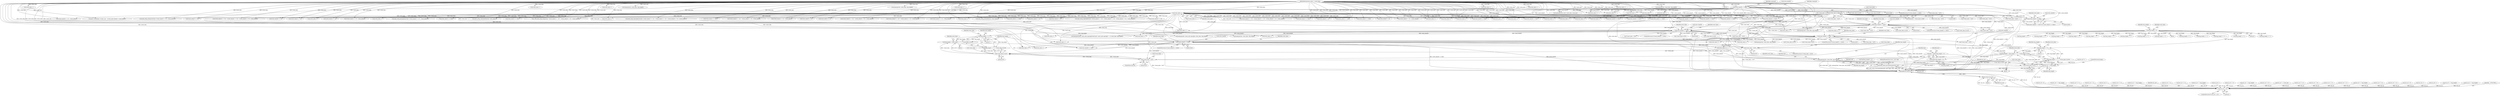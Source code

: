 digraph "0_wildmidi_660b513d99bced8783a4a5984ac2f742c74ebbdd_4@API" {
"1000764" [label="(Call,text = malloc(tmp_length + 1))"];
"1000766" [label="(Call,malloc(tmp_length + 1))"];
"1000750" [label="(Call,tmp_length = (tmp_length << 7) + (*event_data & 0x7f))"];
"1000753" [label="(Call,tmp_length << 7)"];
"1000353" [label="(Call,tmp_length = 0)"];
"1000732" [label="(Call,tmp_length = (tmp_length << 7) + (*event_data & 0x7f))"];
"1000735" [label="(Call,tmp_length << 7)"];
"1000738" [label="(Call,*event_data & 0x7f)"];
"1000714" [label="(Call,event_data[0] == 0x04)"];
"1000187" [label="(Call,event_data++)"];
"1000171" [label="(Call,event_data[0] >= 0x80)"];
"1000143" [label="(MethodParameterIn,uint8_t * event_data)"];
"1000179" [label="(Call,*event_data & 0xf0)"];
"1000641" [label="(Call,event_data[0] == 0x03)"];
"1000458" [label="(Call,event_data[0] == 0x02)"];
"1000385" [label="(Call,event_data[0] == 0x01)"];
"1000358" [label="(Call,event_data[0] == 0x00)"];
"1000746" [label="(Call,*event_data > 0x7f)"];
"1000725" [label="(Call,*event_data > 0x7f)"];
"1000756" [label="(Call,*event_data & 0x7f)"];
"1000770" [label="(Call,memcpy(text, event_data, tmp_length))"];
"1000779" [label="(Call,midi_setup_instrumentname(mdi, text))"];
"1000782" [label="(Call,ret_cnt += tmp_length)"];
"1001539" [label="(Call,ret_cnt == 0)"];
"1001548" [label="(Return,return ret_cnt;)"];
"1000147" [label="(Call,ret_cnt = 0)"];
"1000312" [label="(Call,event_data++)"];
"1001186" [label="(Call,(event_data[4] << 8) + event_data[5])"];
"1000739" [label="(Call,*event_data)"];
"1000755" [label="(Literal,7)"];
"1000142" [label="(MethodParameterIn,struct _mdi *mdi)"];
"1000808" [label="(Call,tmp_length << 7)"];
"1000465" [label="(Identifier,event_data)"];
"1000784" [label="(Identifier,tmp_length)"];
"1001181" [label="(Call,event_data[3] << 16)"];
"1000733" [label="(Identifier,tmp_length)"];
"1000145" [label="(Block,)"];
"1000358" [label="(Call,event_data[0] == 0x00)"];
"1001138" [label="(Call,mdi->events[mdi->events_size - 1].event_data.channel = event_data[2])"];
"1001292" [label="(Call,*event_data > 0x7f)"];
"1000718" [label="(Literal,0x04)"];
"1000369" [label="(Call,midi_setup_sequenceno(mdi, ((event_data[2] << 8) + event_data[3])))"];
"1000888" [label="(Call,event_data++)"];
"1000354" [label="(Identifier,tmp_length)"];
"1000798" [label="(Call,*event_data > 0x7f)"];
"1000648" [label="(Identifier,event_data)"];
"1001001" [label="(Call,ret_cnt += tmp_length)"];
"1001175" [label="(Call,event_data[2] << 24)"];
"1000972" [label="(Call,tmp_length << 7)"];
"1000417" [label="(Call,*event_data > 0x7f)"];
"1000715" [label="(Call,event_data[0])"];
"1000409" [label="(Call,*event_data & 0x7f)"];
"1001117" [label="(Call,(event_data[3] << 24) + (event_data[4] << 16) + (event_data[5] << 8) + event_data[6])"];
"1001233" [label="(Call,*event_data > 0x7f)"];
"1000754" [label="(Identifier,tmp_length)"];
"1001538" [label="(ControlStructure,if (ret_cnt == 0))"];
"1001155" [label="(Call,ret_cnt += 7)"];
"1000767" [label="(Call,tmp_length + 1)"];
"1000464" [label="(Call,event_data++)"];
"1001327" [label="(Call,event_data++)"];
"1000389" [label="(Literal,0x01)"];
"1000360" [label="(Identifier,event_data)"];
"1000363" [label="(Call,event_data[1] == 0x02)"];
"1000504" [label="(Call,event_data++)"];
"1000392" [label="(Identifier,event_data)"];
"1000780" [label="(Identifier,mdi)"];
"1000766" [label="(Call,malloc(tmp_length + 1))"];
"1001084" [label="(Call,event_data[2] << 16)"];
"1000761" [label="(Identifier,event_data)"];
"1001118" [label="(Call,event_data[3] << 24)"];
"1000866" [label="(Call,event_data++)"];
"1000170" [label="(ControlStructure,if (event_data[0] >= 0x80))"];
"1000195" [label="(Identifier,command)"];
"1000719" [label="(Block,)"];
"1000458" [label="(Call,event_data[0] == 0x02)"];
"1000224" [label="(Call,ret_cnt += 2)"];
"1000781" [label="(Identifier,text)"];
"1000770" [label="(Call,memcpy(text, event_data, tmp_length))"];
"1000789" [label="(Identifier,event_data)"];
"1001311" [label="(Call,ret_cnt++)"];
"1000713" [label="(ControlStructure,if (event_data[0] == 0x04))"];
"1001070" [label="(Call,event_data[0] == 0x51)"];
"1000271" [label="(Call,ret_cnt += 2)"];
"1001214" [label="(Call,(event_data[2] << 8) + event_data[3])"];
"1001270" [label="(Call,ret_cnt += tmp_length)"];
"1000793" [label="(Call,event_data++)"];
"1000462" [label="(Literal,0x02)"];
"1000721" [label="(Identifier,event_data)"];
"1000906" [label="(Call,event_data++)"];
"1000714" [label="(Call,event_data[0] == 0x04)"];
"1000669" [label="(Call,event_data++)"];
"1001212" [label="(Call,midi_setup_keysignature(mdi, ((event_data[2] << 8) + event_data[3])))"];
"1000284" [label="(Call,event_data++)"];
"1001541" [label="(Literal,0)"];
"1000944" [label="(Call,*event_data > 0x7f)"];
"1001166" [label="(Call,event_data[1] == 0x04)"];
"1001540" [label="(Identifier,ret_cnt)"];
"1001018" [label="(Call,midi_setup_channelprefix(mdi, event_data[2]))"];
"1000342" [label="(Call,ret_cnt += 2)"];
"1000815" [label="(Call,event_data++)"];
"1000740" [label="(Identifier,event_data)"];
"1000747" [label="(Call,*event_data)"];
"1000736" [label="(Identifier,tmp_length)"];
"1000396" [label="(Call,*event_data > 0x7f)"];
"1001034" [label="(Call,event_data[1] == 0x01)"];
"1000643" [label="(Identifier,event_data)"];
"1000291" [label="(Call,ret_cnt += 2)"];
"1001539" [label="(Call,ret_cnt == 0)"];
"1000424" [label="(Call,tmp_length << 7)"];
"1000916" [label="(Call,memcpy(text, event_data, tmp_length))"];
"1001081" [label="(Call,_WM_midi_setup_tempo(mdi, ((event_data[2] << 16) + (event_data[3] << 8) + event_data[4])))"];
"1000680" [label="(Call,tmp_length << 7)"];
"1000180" [label="(Call,*event_data)"];
"1000539" [label="(Call,memcpy(&mdi->extra_info.copyright[strlen(mdi->extra_info.copyright) + 1], event_data, tmp_length))"];
"1001172" [label="(Call,midi_setup_timesignature(mdi, ((event_data[2] << 24) + (event_data[3] << 16) + (event_data[4] << 8) + event_data[5])))"];
"1000460" [label="(Identifier,event_data)"];
"1000359" [label="(Call,event_data[0])"];
"1000709" [label="(Call,ret_cnt += tmp_length)"];
"1000362" [label="(Literal,0x00)"];
"1001075" [label="(Call,event_data[1] == 0x03)"];
"1000742" [label="(Call,event_data++)"];
"1001123" [label="(Call,(event_data[4] << 16) + (event_data[5] << 8) + event_data[6])"];
"1000244" [label="(Call,event_data++)"];
"1000673" [label="(Call,*event_data > 0x7f)"];
"1000482" [label="(Call,*event_data & 0x7f)"];
"1000305" [label="(Call,ret_cnt++)"];
"1000251" [label="(Call,ret_cnt += 2)"];
"1000645" [label="(Literal,0x03)"];
"1000989" [label="(Call,memcpy(text, event_data, tmp_length))"];
"1000665" [label="(Call,*event_data & 0x7f)"];
"1001313" [label="(Call,*event_data > 0x7f)"];
"1000279" [label="(Call,event_data++)"];
"1000716" [label="(Identifier,event_data)"];
"1001215" [label="(Call,event_data[2] << 8)"];
"1000179" [label="(Call,*event_data & 0xf0)"];
"1000652" [label="(Call,*event_data > 0x7f)"];
"1000752" [label="(Call,(tmp_length << 7) + (*event_data & 0x7f))"];
"1000230" [label="(Call,event_data[1] == 0)"];
"1001083" [label="(Call,(event_data[2] << 16) + (event_data[3] << 8) + event_data[4])"];
"1001305" [label="(Call,*event_data & 0x7F)"];
"1000725" [label="(Call,*event_data > 0x7f)"];
"1000177" [label="(Call,command = *event_data & 0xf0)"];
"1000469" [label="(Call,*event_data > 0x7f)"];
"1000217" [label="(Call,event_data++)"];
"1000662" [label="(Call,tmp_length << 7)"];
"1000899" [label="(Call,tmp_length << 7)"];
"1000750" [label="(Call,tmp_length = (tmp_length << 7) + (*event_data & 0x7f))"];
"1000453" [label="(Call,ret_cnt += tmp_length)"];
"1000683" [label="(Call,*event_data & 0x7f)"];
"1001250" [label="(Call,event_data++)"];
"1000759" [label="(Literal,0x7f)"];
"1000371" [label="(Call,(event_data[2] << 8) + event_data[3])"];
"1001323" [label="(Call,*event_data & 0x7F)"];
"1001007" [label="(Call,event_data[0] == 0x20)"];
"1000299" [label="(Call,event_data++)"];
"1001161" [label="(Call,event_data[0] == 0x58)"];
"1000497" [label="(Call,tmp_length << 7)"];
"1000757" [label="(Call,*event_data)"];
"1000773" [label="(Identifier,tmp_length)"];
"1001098" [label="(Call,ret_cnt += 5)"];
"1000774" [label="(Call,text[tmp_length] = '\0')"];
"1000490" [label="(Call,*event_data > 0x7f)"];
"1000385" [label="(Call,event_data[0] == 0x01)"];
"1001040" [label="(Call,midi_setup_portprefix(mdi, event_data[2]))"];
"1000391" [label="(Call,event_data++)"];
"1001519" [label="(Call,ret_cnt += sysex_len)"];
"1000741" [label="(Literal,0x7f)"];
"1001045" [label="(Call,ret_cnt += 3)"];
"1000372" [label="(Call,event_data[2] << 8)"];
"1000758" [label="(Identifier,event_data)"];
"1000731" [label="(Block,)"];
"1001201" [label="(Call,event_data[0] == 0x59)"];
"1000351" [label="(Block,)"];
"1001104" [label="(Call,event_data[0] == 0x54)"];
"1000239" [label="(Call,event_data++)"];
"1000641" [label="(Call,event_data[0] == 0x03)"];
"1000384" [label="(ControlStructure,if (event_data[0] == 0x01))"];
"1000386" [label="(Call,event_data[0])"];
"1000738" [label="(Call,*event_data & 0x7f)"];
"1000760" [label="(Call,event_data++)"];
"1001195" [label="(Call,ret_cnt += 6)"];
"1000427" [label="(Call,*event_data & 0x7f)"];
"1000762" [label="(Call,ret_cnt++)"];
"1001064" [label="(Call,ret_cnt += 2)"];
"1000459" [label="(Call,event_data[0])"];
"1001115" [label="(Call,midi_setup_smpteoffset(mdi, ((event_data[3] << 24) + (event_data[4] << 16) + (event_data[5] << 8) + event_data[6])))"];
"1000732" [label="(Call,tmp_length = (tmp_length << 7) + (*event_data & 0x7f))"];
"1000175" [label="(Literal,0x80)"];
"1001023" [label="(Call,ret_cnt += 3)"];
"1001124" [label="(Call,event_data[4] << 16)"];
"1000765" [label="(Identifier,text)"];
"1001174" [label="(Call,(event_data[2] << 24) + (event_data[3] << 16) + (event_data[4] << 8) + event_data[5])"];
"1001243" [label="(Call,tmp_length << 7)"];
"1000640" [label="(ControlStructure,if (event_data[0] == 0x03))"];
"1000636" [label="(Call,ret_cnt += tmp_length)"];
"1001012" [label="(Call,event_data[1] == 0x01)"];
"1000871" [label="(Call,*event_data > 0x7f)"];
"1001090" [label="(Call,event_data[3] << 8)"];
"1001223" [label="(Call,ret_cnt += 4)"];
"1000357" [label="(Call,(event_data[0] == 0x00) && (event_data[1] == 0x02))"];
"1000726" [label="(Call,*event_data)"];
"1001206" [label="(Call,event_data[1] == 0x02)"];
"1000479" [label="(Call,tmp_length << 7)"];
"1000756" [label="(Call,*event_data & 0x7f)"];
"1000431" [label="(Call,event_data++)"];
"1000380" [label="(Call,ret_cnt += 4)"];
"1000182" [label="(Literal,0xf0)"];
"1000730" [label="(ControlStructure,do)"];
"1001548" [label="(Return,return ret_cnt;)"];
"1001532" [label="(ControlStructure,break;)"];
"1000881" [label="(Call,tmp_length << 7)"];
"1001534" [label="(Call,ret_cnt = 0)"];
"1000259" [label="(Call,event_data++)"];
"1001109" [label="(Call,event_data[1] == 0x05)"];
"1000697" [label="(Call,memcpy(text, event_data, tmp_length))"];
"1000330" [label="(Call,event_data++)"];
"1001029" [label="(Call,event_data[0] == 0x21)"];
"1001550" [label="(MethodReturn,uint32_t)"];
"1000954" [label="(Call,tmp_length << 7)"];
"1001342" [label="(Call,memcpy(sysex_store, event_data, sysex_len))"];
"1000642" [label="(Call,event_data[0])"];
"1000365" [label="(Identifier,event_data)"];
"1000776" [label="(Identifier,text)"];
"1001187" [label="(Call,event_data[4] << 8)"];
"1000735" [label="(Call,tmp_length << 7)"];
"1001051" [label="(Call,event_data[0] == 0x2F)"];
"1000601" [label="(Call,memcpy(mdi->extra_info.copyright, event_data, tmp_length))"];
"1000979" [label="(Call,event_data++)"];
"1001129" [label="(Call,(event_data[5] << 8) + event_data[6])"];
"1000186" [label="(Call,*event_data++)"];
"1000860" [label="(Call,event_data[0] == 0x06)"];
"1000771" [label="(Identifier,text)"];
"1000264" [label="(Call,event_data++)"];
"1000178" [label="(Identifier,command)"];
"1000457" [label="(ControlStructure,if (event_data[0] == 0x02))"];
"1000190" [label="(Call,ret_cnt++)"];
"1000624" [label="(Call,memcpy(text, event_data, tmp_length))"];
"1000486" [label="(Call,event_data++)"];
"1000687" [label="(Call,event_data++)"];
"1000355" [label="(Literal,0)"];
"1000318" [label="(Call,ret_cnt++)"];
"1000720" [label="(Call,event_data++)"];
"1000743" [label="(Identifier,event_data)"];
"1001261" [label="(Call,tmp_length << 7)"];
"1000737" [label="(Literal,7)"];
"1000855" [label="(Call,ret_cnt += tmp_length)"];
"1000826" [label="(Call,tmp_length << 7)"];
"1000939" [label="(Call,event_data++)"];
"1000787" [label="(Call,event_data[0] == 0x05)"];
"1000961" [label="(Call,event_data++)"];
"1001309" [label="(Call,event_data++)"];
"1000647" [label="(Call,event_data++)"];
"1001089" [label="(Call,(event_data[3] << 8) + event_data[4])"];
"1000143" [label="(MethodParameterIn,uint8_t * event_data)"];
"1000325" [label="(Call,event_data++)"];
"1000172" [label="(Call,event_data[0])"];
"1000746" [label="(Call,*event_data > 0x7f)"];
"1000751" [label="(Identifier,tmp_length)"];
"1000441" [label="(Call,memcpy(text, event_data, tmp_length))"];
"1000833" [label="(Call,event_data++)"];
"1000724" [label="(ControlStructure,if (*event_data > 0x7f))"];
"1000353" [label="(Call,tmp_length = 0)"];
"1000782" [label="(Call,ret_cnt += tmp_length)"];
"1001180" [label="(Call,(event_data[3] << 16) + (event_data[4] << 8) + event_data[5])"];
"1000928" [label="(Call,ret_cnt += tmp_length)"];
"1000406" [label="(Call,tmp_length << 7)"];
"1000933" [label="(Call,event_data[0] == 0x07)"];
"1000749" [label="(Literal,0x7f)"];
"1000764" [label="(Call,text = malloc(tmp_length + 1))"];
"1000779" [label="(Call,midi_setup_instrumentname(mdi, text))"];
"1001228" [label="(Call,event_data++)"];
"1000212" [label="(Call,event_data++)"];
"1001549" [label="(Identifier,ret_cnt)"];
"1000843" [label="(Call,memcpy(text, event_data, tmp_length))"];
"1000413" [label="(Call,event_data++)"];
"1000500" [label="(Call,*event_data & 0x7f)"];
"1001543" [label="(Identifier,__FUNCTION__)"];
"1000188" [label="(Identifier,event_data)"];
"1001056" [label="(Call,event_data[1] == 0x00)"];
"1001130" [label="(Call,event_data[5] << 8)"];
"1000783" [label="(Identifier,ret_cnt)"];
"1000734" [label="(Call,(tmp_length << 7) + (*event_data & 0x7f))"];
"1000753" [label="(Call,tmp_length << 7)"];
"1000772" [label="(Identifier,event_data)"];
"1000187" [label="(Call,event_data++)"];
"1000171" [label="(Call,event_data[0] >= 0x80)"];
"1000728" [label="(Literal,0x7f)"];
"1000764" -> "1000719"  [label="AST: "];
"1000764" -> "1000766"  [label="CFG: "];
"1000765" -> "1000764"  [label="AST: "];
"1000766" -> "1000764"  [label="AST: "];
"1000771" -> "1000764"  [label="CFG: "];
"1000764" -> "1001550"  [label="DDG: malloc(tmp_length + 1)"];
"1000766" -> "1000764"  [label="DDG: tmp_length + 1"];
"1000764" -> "1000770"  [label="DDG: text"];
"1000766" -> "1000767"  [label="CFG: "];
"1000767" -> "1000766"  [label="AST: "];
"1000766" -> "1001550"  [label="DDG: tmp_length + 1"];
"1000750" -> "1000766"  [label="DDG: tmp_length"];
"1000750" -> "1000719"  [label="AST: "];
"1000750" -> "1000752"  [label="CFG: "];
"1000751" -> "1000750"  [label="AST: "];
"1000752" -> "1000750"  [label="AST: "];
"1000761" -> "1000750"  [label="CFG: "];
"1000750" -> "1001550"  [label="DDG: (tmp_length << 7) + (*event_data & 0x7f)"];
"1000753" -> "1000750"  [label="DDG: tmp_length"];
"1000753" -> "1000750"  [label="DDG: 7"];
"1000756" -> "1000750"  [label="DDG: *event_data"];
"1000756" -> "1000750"  [label="DDG: 0x7f"];
"1000750" -> "1000767"  [label="DDG: tmp_length"];
"1000750" -> "1000770"  [label="DDG: tmp_length"];
"1000753" -> "1000752"  [label="AST: "];
"1000753" -> "1000755"  [label="CFG: "];
"1000754" -> "1000753"  [label="AST: "];
"1000755" -> "1000753"  [label="AST: "];
"1000758" -> "1000753"  [label="CFG: "];
"1000753" -> "1000752"  [label="DDG: tmp_length"];
"1000753" -> "1000752"  [label="DDG: 7"];
"1000353" -> "1000753"  [label="DDG: tmp_length"];
"1000732" -> "1000753"  [label="DDG: tmp_length"];
"1000353" -> "1000351"  [label="AST: "];
"1000353" -> "1000355"  [label="CFG: "];
"1000354" -> "1000353"  [label="AST: "];
"1000355" -> "1000353"  [label="AST: "];
"1000360" -> "1000353"  [label="CFG: "];
"1000353" -> "1001550"  [label="DDG: tmp_length"];
"1000353" -> "1000406"  [label="DDG: tmp_length"];
"1000353" -> "1000424"  [label="DDG: tmp_length"];
"1000353" -> "1000479"  [label="DDG: tmp_length"];
"1000353" -> "1000497"  [label="DDG: tmp_length"];
"1000353" -> "1000662"  [label="DDG: tmp_length"];
"1000353" -> "1000680"  [label="DDG: tmp_length"];
"1000353" -> "1000735"  [label="DDG: tmp_length"];
"1000353" -> "1000808"  [label="DDG: tmp_length"];
"1000353" -> "1000826"  [label="DDG: tmp_length"];
"1000353" -> "1000881"  [label="DDG: tmp_length"];
"1000353" -> "1000899"  [label="DDG: tmp_length"];
"1000353" -> "1000954"  [label="DDG: tmp_length"];
"1000353" -> "1000972"  [label="DDG: tmp_length"];
"1000353" -> "1001243"  [label="DDG: tmp_length"];
"1000353" -> "1001261"  [label="DDG: tmp_length"];
"1000732" -> "1000731"  [label="AST: "];
"1000732" -> "1000734"  [label="CFG: "];
"1000733" -> "1000732"  [label="AST: "];
"1000734" -> "1000732"  [label="AST: "];
"1000743" -> "1000732"  [label="CFG: "];
"1000735" -> "1000732"  [label="DDG: tmp_length"];
"1000735" -> "1000732"  [label="DDG: 7"];
"1000738" -> "1000732"  [label="DDG: *event_data"];
"1000738" -> "1000732"  [label="DDG: 0x7f"];
"1000732" -> "1000735"  [label="DDG: tmp_length"];
"1000735" -> "1000734"  [label="AST: "];
"1000735" -> "1000737"  [label="CFG: "];
"1000736" -> "1000735"  [label="AST: "];
"1000737" -> "1000735"  [label="AST: "];
"1000740" -> "1000735"  [label="CFG: "];
"1000735" -> "1000734"  [label="DDG: tmp_length"];
"1000735" -> "1000734"  [label="DDG: 7"];
"1000738" -> "1000734"  [label="AST: "];
"1000738" -> "1000741"  [label="CFG: "];
"1000739" -> "1000738"  [label="AST: "];
"1000741" -> "1000738"  [label="AST: "];
"1000734" -> "1000738"  [label="CFG: "];
"1000738" -> "1000734"  [label="DDG: *event_data"];
"1000738" -> "1000734"  [label="DDG: 0x7f"];
"1000714" -> "1000738"  [label="DDG: event_data[0]"];
"1000746" -> "1000738"  [label="DDG: *event_data"];
"1000725" -> "1000738"  [label="DDG: *event_data"];
"1000738" -> "1000746"  [label="DDG: *event_data"];
"1000714" -> "1000713"  [label="AST: "];
"1000714" -> "1000718"  [label="CFG: "];
"1000715" -> "1000714"  [label="AST: "];
"1000718" -> "1000714"  [label="AST: "];
"1000721" -> "1000714"  [label="CFG: "];
"1000789" -> "1000714"  [label="CFG: "];
"1000714" -> "1001550"  [label="DDG: event_data[0] == 0x04"];
"1000714" -> "1001550"  [label="DDG: event_data[0]"];
"1000187" -> "1000714"  [label="DDG: event_data"];
"1000179" -> "1000714"  [label="DDG: *event_data"];
"1000641" -> "1000714"  [label="DDG: event_data[0]"];
"1000143" -> "1000714"  [label="DDG: event_data"];
"1000714" -> "1000720"  [label="DDG: event_data[0]"];
"1000714" -> "1000725"  [label="DDG: event_data[0]"];
"1000714" -> "1000742"  [label="DDG: event_data[0]"];
"1000714" -> "1000746"  [label="DDG: event_data[0]"];
"1000714" -> "1000756"  [label="DDG: event_data[0]"];
"1000714" -> "1000760"  [label="DDG: event_data[0]"];
"1000714" -> "1000770"  [label="DDG: event_data[0]"];
"1000714" -> "1000787"  [label="DDG: event_data[0]"];
"1000187" -> "1000186"  [label="AST: "];
"1000187" -> "1000188"  [label="CFG: "];
"1000188" -> "1000187"  [label="AST: "];
"1000186" -> "1000187"  [label="CFG: "];
"1000187" -> "1001550"  [label="DDG: event_data"];
"1000171" -> "1000187"  [label="DDG: event_data[0]"];
"1000143" -> "1000187"  [label="DDG: event_data"];
"1000187" -> "1000212"  [label="DDG: event_data"];
"1000187" -> "1000230"  [label="DDG: event_data"];
"1000187" -> "1000239"  [label="DDG: event_data"];
"1000187" -> "1000259"  [label="DDG: event_data"];
"1000187" -> "1000279"  [label="DDG: event_data"];
"1000187" -> "1000299"  [label="DDG: event_data"];
"1000187" -> "1000312"  [label="DDG: event_data"];
"1000187" -> "1000325"  [label="DDG: event_data"];
"1000187" -> "1000358"  [label="DDG: event_data"];
"1000187" -> "1000363"  [label="DDG: event_data"];
"1000187" -> "1000369"  [label="DDG: event_data"];
"1000187" -> "1000372"  [label="DDG: event_data"];
"1000187" -> "1000371"  [label="DDG: event_data"];
"1000187" -> "1000385"  [label="DDG: event_data"];
"1000187" -> "1000391"  [label="DDG: event_data"];
"1000187" -> "1000458"  [label="DDG: event_data"];
"1000187" -> "1000464"  [label="DDG: event_data"];
"1000187" -> "1000641"  [label="DDG: event_data"];
"1000187" -> "1000647"  [label="DDG: event_data"];
"1000187" -> "1000720"  [label="DDG: event_data"];
"1000187" -> "1000787"  [label="DDG: event_data"];
"1000187" -> "1000793"  [label="DDG: event_data"];
"1000187" -> "1000860"  [label="DDG: event_data"];
"1000187" -> "1000866"  [label="DDG: event_data"];
"1000187" -> "1000933"  [label="DDG: event_data"];
"1000187" -> "1000939"  [label="DDG: event_data"];
"1000187" -> "1001007"  [label="DDG: event_data"];
"1000187" -> "1001012"  [label="DDG: event_data"];
"1000187" -> "1001018"  [label="DDG: event_data"];
"1000187" -> "1001029"  [label="DDG: event_data"];
"1000187" -> "1001034"  [label="DDG: event_data"];
"1000187" -> "1001040"  [label="DDG: event_data"];
"1000187" -> "1001051"  [label="DDG: event_data"];
"1000187" -> "1001056"  [label="DDG: event_data"];
"1000187" -> "1001070"  [label="DDG: event_data"];
"1000187" -> "1001075"  [label="DDG: event_data"];
"1000187" -> "1001081"  [label="DDG: event_data"];
"1000187" -> "1001084"  [label="DDG: event_data"];
"1000187" -> "1001083"  [label="DDG: event_data"];
"1000187" -> "1001090"  [label="DDG: event_data"];
"1000187" -> "1001089"  [label="DDG: event_data"];
"1000187" -> "1001104"  [label="DDG: event_data"];
"1000187" -> "1001109"  [label="DDG: event_data"];
"1000187" -> "1001115"  [label="DDG: event_data"];
"1000187" -> "1001118"  [label="DDG: event_data"];
"1000187" -> "1001117"  [label="DDG: event_data"];
"1000187" -> "1001124"  [label="DDG: event_data"];
"1000187" -> "1001123"  [label="DDG: event_data"];
"1000187" -> "1001130"  [label="DDG: event_data"];
"1000187" -> "1001129"  [label="DDG: event_data"];
"1000187" -> "1001138"  [label="DDG: event_data"];
"1000187" -> "1001161"  [label="DDG: event_data"];
"1000187" -> "1001166"  [label="DDG: event_data"];
"1000187" -> "1001172"  [label="DDG: event_data"];
"1000187" -> "1001175"  [label="DDG: event_data"];
"1000187" -> "1001174"  [label="DDG: event_data"];
"1000187" -> "1001181"  [label="DDG: event_data"];
"1000187" -> "1001180"  [label="DDG: event_data"];
"1000187" -> "1001187"  [label="DDG: event_data"];
"1000187" -> "1001186"  [label="DDG: event_data"];
"1000187" -> "1001201"  [label="DDG: event_data"];
"1000187" -> "1001206"  [label="DDG: event_data"];
"1000187" -> "1001212"  [label="DDG: event_data"];
"1000187" -> "1001215"  [label="DDG: event_data"];
"1000187" -> "1001214"  [label="DDG: event_data"];
"1000187" -> "1001228"  [label="DDG: event_data"];
"1000187" -> "1001309"  [label="DDG: event_data"];
"1000187" -> "1001327"  [label="DDG: event_data"];
"1000171" -> "1000170"  [label="AST: "];
"1000171" -> "1000175"  [label="CFG: "];
"1000172" -> "1000171"  [label="AST: "];
"1000175" -> "1000171"  [label="AST: "];
"1000178" -> "1000171"  [label="CFG: "];
"1000195" -> "1000171"  [label="CFG: "];
"1000171" -> "1001550"  [label="DDG: event_data[0]"];
"1000171" -> "1001550"  [label="DDG: event_data[0] >= 0x80"];
"1000143" -> "1000171"  [label="DDG: event_data"];
"1000171" -> "1000179"  [label="DDG: event_data[0]"];
"1000171" -> "1000212"  [label="DDG: event_data[0]"];
"1000171" -> "1000217"  [label="DDG: event_data[0]"];
"1000171" -> "1000239"  [label="DDG: event_data[0]"];
"1000171" -> "1000244"  [label="DDG: event_data[0]"];
"1000171" -> "1000259"  [label="DDG: event_data[0]"];
"1000171" -> "1000264"  [label="DDG: event_data[0]"];
"1000171" -> "1000279"  [label="DDG: event_data[0]"];
"1000171" -> "1000284"  [label="DDG: event_data[0]"];
"1000171" -> "1000299"  [label="DDG: event_data[0]"];
"1000171" -> "1000312"  [label="DDG: event_data[0]"];
"1000171" -> "1000325"  [label="DDG: event_data[0]"];
"1000171" -> "1000330"  [label="DDG: event_data[0]"];
"1000171" -> "1000358"  [label="DDG: event_data[0]"];
"1000171" -> "1001292"  [label="DDG: event_data[0]"];
"1000171" -> "1001305"  [label="DDG: event_data[0]"];
"1000171" -> "1001309"  [label="DDG: event_data[0]"];
"1000171" -> "1001313"  [label="DDG: event_data[0]"];
"1000171" -> "1001323"  [label="DDG: event_data[0]"];
"1000171" -> "1001327"  [label="DDG: event_data[0]"];
"1000171" -> "1001342"  [label="DDG: event_data[0]"];
"1000143" -> "1000141"  [label="AST: "];
"1000143" -> "1001550"  [label="DDG: event_data"];
"1000143" -> "1000212"  [label="DDG: event_data"];
"1000143" -> "1000217"  [label="DDG: event_data"];
"1000143" -> "1000230"  [label="DDG: event_data"];
"1000143" -> "1000239"  [label="DDG: event_data"];
"1000143" -> "1000244"  [label="DDG: event_data"];
"1000143" -> "1000259"  [label="DDG: event_data"];
"1000143" -> "1000264"  [label="DDG: event_data"];
"1000143" -> "1000279"  [label="DDG: event_data"];
"1000143" -> "1000284"  [label="DDG: event_data"];
"1000143" -> "1000299"  [label="DDG: event_data"];
"1000143" -> "1000312"  [label="DDG: event_data"];
"1000143" -> "1000325"  [label="DDG: event_data"];
"1000143" -> "1000330"  [label="DDG: event_data"];
"1000143" -> "1000358"  [label="DDG: event_data"];
"1000143" -> "1000363"  [label="DDG: event_data"];
"1000143" -> "1000369"  [label="DDG: event_data"];
"1000143" -> "1000372"  [label="DDG: event_data"];
"1000143" -> "1000371"  [label="DDG: event_data"];
"1000143" -> "1000385"  [label="DDG: event_data"];
"1000143" -> "1000391"  [label="DDG: event_data"];
"1000143" -> "1000413"  [label="DDG: event_data"];
"1000143" -> "1000431"  [label="DDG: event_data"];
"1000143" -> "1000441"  [label="DDG: event_data"];
"1000143" -> "1000458"  [label="DDG: event_data"];
"1000143" -> "1000464"  [label="DDG: event_data"];
"1000143" -> "1000486"  [label="DDG: event_data"];
"1000143" -> "1000504"  [label="DDG: event_data"];
"1000143" -> "1000539"  [label="DDG: event_data"];
"1000143" -> "1000601"  [label="DDG: event_data"];
"1000143" -> "1000624"  [label="DDG: event_data"];
"1000143" -> "1000641"  [label="DDG: event_data"];
"1000143" -> "1000647"  [label="DDG: event_data"];
"1000143" -> "1000669"  [label="DDG: event_data"];
"1000143" -> "1000687"  [label="DDG: event_data"];
"1000143" -> "1000697"  [label="DDG: event_data"];
"1000143" -> "1000720"  [label="DDG: event_data"];
"1000143" -> "1000742"  [label="DDG: event_data"];
"1000143" -> "1000760"  [label="DDG: event_data"];
"1000143" -> "1000770"  [label="DDG: event_data"];
"1000143" -> "1000787"  [label="DDG: event_data"];
"1000143" -> "1000793"  [label="DDG: event_data"];
"1000143" -> "1000815"  [label="DDG: event_data"];
"1000143" -> "1000833"  [label="DDG: event_data"];
"1000143" -> "1000843"  [label="DDG: event_data"];
"1000143" -> "1000860"  [label="DDG: event_data"];
"1000143" -> "1000866"  [label="DDG: event_data"];
"1000143" -> "1000888"  [label="DDG: event_data"];
"1000143" -> "1000906"  [label="DDG: event_data"];
"1000143" -> "1000916"  [label="DDG: event_data"];
"1000143" -> "1000933"  [label="DDG: event_data"];
"1000143" -> "1000939"  [label="DDG: event_data"];
"1000143" -> "1000961"  [label="DDG: event_data"];
"1000143" -> "1000979"  [label="DDG: event_data"];
"1000143" -> "1000989"  [label="DDG: event_data"];
"1000143" -> "1001007"  [label="DDG: event_data"];
"1000143" -> "1001012"  [label="DDG: event_data"];
"1000143" -> "1001018"  [label="DDG: event_data"];
"1000143" -> "1001029"  [label="DDG: event_data"];
"1000143" -> "1001034"  [label="DDG: event_data"];
"1000143" -> "1001040"  [label="DDG: event_data"];
"1000143" -> "1001051"  [label="DDG: event_data"];
"1000143" -> "1001056"  [label="DDG: event_data"];
"1000143" -> "1001070"  [label="DDG: event_data"];
"1000143" -> "1001075"  [label="DDG: event_data"];
"1000143" -> "1001081"  [label="DDG: event_data"];
"1000143" -> "1001084"  [label="DDG: event_data"];
"1000143" -> "1001083"  [label="DDG: event_data"];
"1000143" -> "1001090"  [label="DDG: event_data"];
"1000143" -> "1001089"  [label="DDG: event_data"];
"1000143" -> "1001104"  [label="DDG: event_data"];
"1000143" -> "1001109"  [label="DDG: event_data"];
"1000143" -> "1001115"  [label="DDG: event_data"];
"1000143" -> "1001118"  [label="DDG: event_data"];
"1000143" -> "1001117"  [label="DDG: event_data"];
"1000143" -> "1001124"  [label="DDG: event_data"];
"1000143" -> "1001123"  [label="DDG: event_data"];
"1000143" -> "1001130"  [label="DDG: event_data"];
"1000143" -> "1001129"  [label="DDG: event_data"];
"1000143" -> "1001138"  [label="DDG: event_data"];
"1000143" -> "1001161"  [label="DDG: event_data"];
"1000143" -> "1001166"  [label="DDG: event_data"];
"1000143" -> "1001172"  [label="DDG: event_data"];
"1000143" -> "1001175"  [label="DDG: event_data"];
"1000143" -> "1001174"  [label="DDG: event_data"];
"1000143" -> "1001181"  [label="DDG: event_data"];
"1000143" -> "1001180"  [label="DDG: event_data"];
"1000143" -> "1001187"  [label="DDG: event_data"];
"1000143" -> "1001186"  [label="DDG: event_data"];
"1000143" -> "1001201"  [label="DDG: event_data"];
"1000143" -> "1001206"  [label="DDG: event_data"];
"1000143" -> "1001212"  [label="DDG: event_data"];
"1000143" -> "1001215"  [label="DDG: event_data"];
"1000143" -> "1001214"  [label="DDG: event_data"];
"1000143" -> "1001228"  [label="DDG: event_data"];
"1000143" -> "1001250"  [label="DDG: event_data"];
"1000143" -> "1001309"  [label="DDG: event_data"];
"1000143" -> "1001327"  [label="DDG: event_data"];
"1000143" -> "1001342"  [label="DDG: event_data"];
"1000179" -> "1000177"  [label="AST: "];
"1000179" -> "1000182"  [label="CFG: "];
"1000180" -> "1000179"  [label="AST: "];
"1000182" -> "1000179"  [label="AST: "];
"1000177" -> "1000179"  [label="CFG: "];
"1000179" -> "1001550"  [label="DDG: *event_data"];
"1000179" -> "1000177"  [label="DDG: *event_data"];
"1000179" -> "1000177"  [label="DDG: 0xf0"];
"1000179" -> "1000358"  [label="DDG: *event_data"];
"1000179" -> "1000385"  [label="DDG: *event_data"];
"1000179" -> "1000396"  [label="DDG: *event_data"];
"1000179" -> "1000458"  [label="DDG: *event_data"];
"1000179" -> "1000469"  [label="DDG: *event_data"];
"1000179" -> "1000641"  [label="DDG: *event_data"];
"1000179" -> "1000652"  [label="DDG: *event_data"];
"1000179" -> "1000725"  [label="DDG: *event_data"];
"1000179" -> "1000787"  [label="DDG: *event_data"];
"1000179" -> "1000798"  [label="DDG: *event_data"];
"1000179" -> "1000860"  [label="DDG: *event_data"];
"1000179" -> "1000871"  [label="DDG: *event_data"];
"1000179" -> "1000933"  [label="DDG: *event_data"];
"1000179" -> "1000944"  [label="DDG: *event_data"];
"1000179" -> "1001007"  [label="DDG: *event_data"];
"1000179" -> "1001029"  [label="DDG: *event_data"];
"1000179" -> "1001051"  [label="DDG: *event_data"];
"1000179" -> "1001070"  [label="DDG: *event_data"];
"1000179" -> "1001104"  [label="DDG: *event_data"];
"1000179" -> "1001161"  [label="DDG: *event_data"];
"1000179" -> "1001201"  [label="DDG: *event_data"];
"1000179" -> "1001233"  [label="DDG: *event_data"];
"1000179" -> "1001292"  [label="DDG: *event_data"];
"1000641" -> "1000640"  [label="AST: "];
"1000641" -> "1000645"  [label="CFG: "];
"1000642" -> "1000641"  [label="AST: "];
"1000645" -> "1000641"  [label="AST: "];
"1000648" -> "1000641"  [label="CFG: "];
"1000716" -> "1000641"  [label="CFG: "];
"1000641" -> "1001550"  [label="DDG: event_data[0] == 0x03"];
"1000641" -> "1001550"  [label="DDG: event_data[0]"];
"1000458" -> "1000641"  [label="DDG: event_data[0]"];
"1000641" -> "1000647"  [label="DDG: event_data[0]"];
"1000641" -> "1000652"  [label="DDG: event_data[0]"];
"1000641" -> "1000665"  [label="DDG: event_data[0]"];
"1000641" -> "1000669"  [label="DDG: event_data[0]"];
"1000641" -> "1000673"  [label="DDG: event_data[0]"];
"1000641" -> "1000683"  [label="DDG: event_data[0]"];
"1000641" -> "1000687"  [label="DDG: event_data[0]"];
"1000641" -> "1000697"  [label="DDG: event_data[0]"];
"1000458" -> "1000457"  [label="AST: "];
"1000458" -> "1000462"  [label="CFG: "];
"1000459" -> "1000458"  [label="AST: "];
"1000462" -> "1000458"  [label="AST: "];
"1000465" -> "1000458"  [label="CFG: "];
"1000643" -> "1000458"  [label="CFG: "];
"1000458" -> "1001550"  [label="DDG: event_data[0]"];
"1000458" -> "1001550"  [label="DDG: event_data[0] == 0x02"];
"1000385" -> "1000458"  [label="DDG: event_data[0]"];
"1000458" -> "1000464"  [label="DDG: event_data[0]"];
"1000458" -> "1000469"  [label="DDG: event_data[0]"];
"1000458" -> "1000482"  [label="DDG: event_data[0]"];
"1000458" -> "1000486"  [label="DDG: event_data[0]"];
"1000458" -> "1000490"  [label="DDG: event_data[0]"];
"1000458" -> "1000500"  [label="DDG: event_data[0]"];
"1000458" -> "1000504"  [label="DDG: event_data[0]"];
"1000458" -> "1000539"  [label="DDG: event_data[0]"];
"1000458" -> "1000601"  [label="DDG: event_data[0]"];
"1000458" -> "1000624"  [label="DDG: event_data[0]"];
"1000385" -> "1000384"  [label="AST: "];
"1000385" -> "1000389"  [label="CFG: "];
"1000386" -> "1000385"  [label="AST: "];
"1000389" -> "1000385"  [label="AST: "];
"1000392" -> "1000385"  [label="CFG: "];
"1000460" -> "1000385"  [label="CFG: "];
"1000385" -> "1001550"  [label="DDG: event_data[0]"];
"1000385" -> "1001550"  [label="DDG: event_data[0] == 0x01"];
"1000358" -> "1000385"  [label="DDG: event_data[0]"];
"1000385" -> "1000391"  [label="DDG: event_data[0]"];
"1000385" -> "1000396"  [label="DDG: event_data[0]"];
"1000385" -> "1000409"  [label="DDG: event_data[0]"];
"1000385" -> "1000413"  [label="DDG: event_data[0]"];
"1000385" -> "1000417"  [label="DDG: event_data[0]"];
"1000385" -> "1000427"  [label="DDG: event_data[0]"];
"1000385" -> "1000431"  [label="DDG: event_data[0]"];
"1000385" -> "1000441"  [label="DDG: event_data[0]"];
"1000358" -> "1000357"  [label="AST: "];
"1000358" -> "1000362"  [label="CFG: "];
"1000359" -> "1000358"  [label="AST: "];
"1000362" -> "1000358"  [label="AST: "];
"1000365" -> "1000358"  [label="CFG: "];
"1000357" -> "1000358"  [label="CFG: "];
"1000358" -> "1001550"  [label="DDG: event_data[0]"];
"1000358" -> "1000357"  [label="DDG: event_data[0]"];
"1000358" -> "1000357"  [label="DDG: 0x00"];
"1000746" -> "1000730"  [label="AST: "];
"1000746" -> "1000749"  [label="CFG: "];
"1000747" -> "1000746"  [label="AST: "];
"1000749" -> "1000746"  [label="AST: "];
"1000733" -> "1000746"  [label="CFG: "];
"1000751" -> "1000746"  [label="CFG: "];
"1000746" -> "1001550"  [label="DDG: *event_data > 0x7f"];
"1000746" -> "1000756"  [label="DDG: *event_data"];
"1000725" -> "1000724"  [label="AST: "];
"1000725" -> "1000728"  [label="CFG: "];
"1000726" -> "1000725"  [label="AST: "];
"1000728" -> "1000725"  [label="AST: "];
"1000733" -> "1000725"  [label="CFG: "];
"1000751" -> "1000725"  [label="CFG: "];
"1000725" -> "1001550"  [label="DDG: *event_data > 0x7f"];
"1000725" -> "1000756"  [label="DDG: *event_data"];
"1000756" -> "1000752"  [label="AST: "];
"1000756" -> "1000759"  [label="CFG: "];
"1000757" -> "1000756"  [label="AST: "];
"1000759" -> "1000756"  [label="AST: "];
"1000752" -> "1000756"  [label="CFG: "];
"1000756" -> "1001550"  [label="DDG: *event_data"];
"1000756" -> "1000752"  [label="DDG: *event_data"];
"1000756" -> "1000752"  [label="DDG: 0x7f"];
"1000770" -> "1000719"  [label="AST: "];
"1000770" -> "1000773"  [label="CFG: "];
"1000771" -> "1000770"  [label="AST: "];
"1000772" -> "1000770"  [label="AST: "];
"1000773" -> "1000770"  [label="AST: "];
"1000776" -> "1000770"  [label="CFG: "];
"1000770" -> "1001550"  [label="DDG: memcpy(text, event_data, tmp_length)"];
"1000770" -> "1001550"  [label="DDG: event_data"];
"1000363" -> "1000770"  [label="DDG: event_data[1]"];
"1000760" -> "1000770"  [label="DDG: event_data"];
"1000770" -> "1000779"  [label="DDG: text"];
"1000770" -> "1000782"  [label="DDG: tmp_length"];
"1000779" -> "1000719"  [label="AST: "];
"1000779" -> "1000781"  [label="CFG: "];
"1000780" -> "1000779"  [label="AST: "];
"1000781" -> "1000779"  [label="AST: "];
"1000783" -> "1000779"  [label="CFG: "];
"1000779" -> "1001550"  [label="DDG: mdi"];
"1000779" -> "1001550"  [label="DDG: text"];
"1000779" -> "1001550"  [label="DDG: midi_setup_instrumentname(mdi, text)"];
"1000142" -> "1000779"  [label="DDG: mdi"];
"1000774" -> "1000779"  [label="DDG: text[tmp_length]"];
"1000782" -> "1000719"  [label="AST: "];
"1000782" -> "1000784"  [label="CFG: "];
"1000783" -> "1000782"  [label="AST: "];
"1000784" -> "1000782"  [label="AST: "];
"1001532" -> "1000782"  [label="CFG: "];
"1000782" -> "1001550"  [label="DDG: tmp_length"];
"1000762" -> "1000782"  [label="DDG: ret_cnt"];
"1000782" -> "1001539"  [label="DDG: ret_cnt"];
"1001539" -> "1001538"  [label="AST: "];
"1001539" -> "1001541"  [label="CFG: "];
"1001540" -> "1001539"  [label="AST: "];
"1001541" -> "1001539"  [label="AST: "];
"1001543" -> "1001539"  [label="CFG: "];
"1001549" -> "1001539"  [label="CFG: "];
"1001539" -> "1001550"  [label="DDG: ret_cnt == 0"];
"1001539" -> "1001550"  [label="DDG: ret_cnt"];
"1000224" -> "1001539"  [label="DDG: ret_cnt"];
"1000342" -> "1001539"  [label="DDG: ret_cnt"];
"1001155" -> "1001539"  [label="DDG: ret_cnt"];
"1001270" -> "1001539"  [label="DDG: ret_cnt"];
"1000318" -> "1001539"  [label="DDG: ret_cnt"];
"1000636" -> "1001539"  [label="DDG: ret_cnt"];
"1000190" -> "1001539"  [label="DDG: ret_cnt"];
"1001001" -> "1001539"  [label="DDG: ret_cnt"];
"1000271" -> "1001539"  [label="DDG: ret_cnt"];
"1000453" -> "1001539"  [label="DDG: ret_cnt"];
"1000380" -> "1001539"  [label="DDG: ret_cnt"];
"1001223" -> "1001539"  [label="DDG: ret_cnt"];
"1000291" -> "1001539"  [label="DDG: ret_cnt"];
"1001023" -> "1001539"  [label="DDG: ret_cnt"];
"1001311" -> "1001539"  [label="DDG: ret_cnt"];
"1001534" -> "1001539"  [label="DDG: ret_cnt"];
"1001098" -> "1001539"  [label="DDG: ret_cnt"];
"1001519" -> "1001539"  [label="DDG: ret_cnt"];
"1000251" -> "1001539"  [label="DDG: ret_cnt"];
"1000928" -> "1001539"  [label="DDG: ret_cnt"];
"1000709" -> "1001539"  [label="DDG: ret_cnt"];
"1000305" -> "1001539"  [label="DDG: ret_cnt"];
"1000147" -> "1001539"  [label="DDG: ret_cnt"];
"1001195" -> "1001539"  [label="DDG: ret_cnt"];
"1001064" -> "1001539"  [label="DDG: ret_cnt"];
"1001045" -> "1001539"  [label="DDG: ret_cnt"];
"1000855" -> "1001539"  [label="DDG: ret_cnt"];
"1001539" -> "1001548"  [label="DDG: ret_cnt"];
"1001548" -> "1000145"  [label="AST: "];
"1001548" -> "1001549"  [label="CFG: "];
"1001549" -> "1001548"  [label="AST: "];
"1001550" -> "1001548"  [label="CFG: "];
"1001548" -> "1001550"  [label="DDG: <RET>"];
"1001549" -> "1001548"  [label="DDG: ret_cnt"];
}
